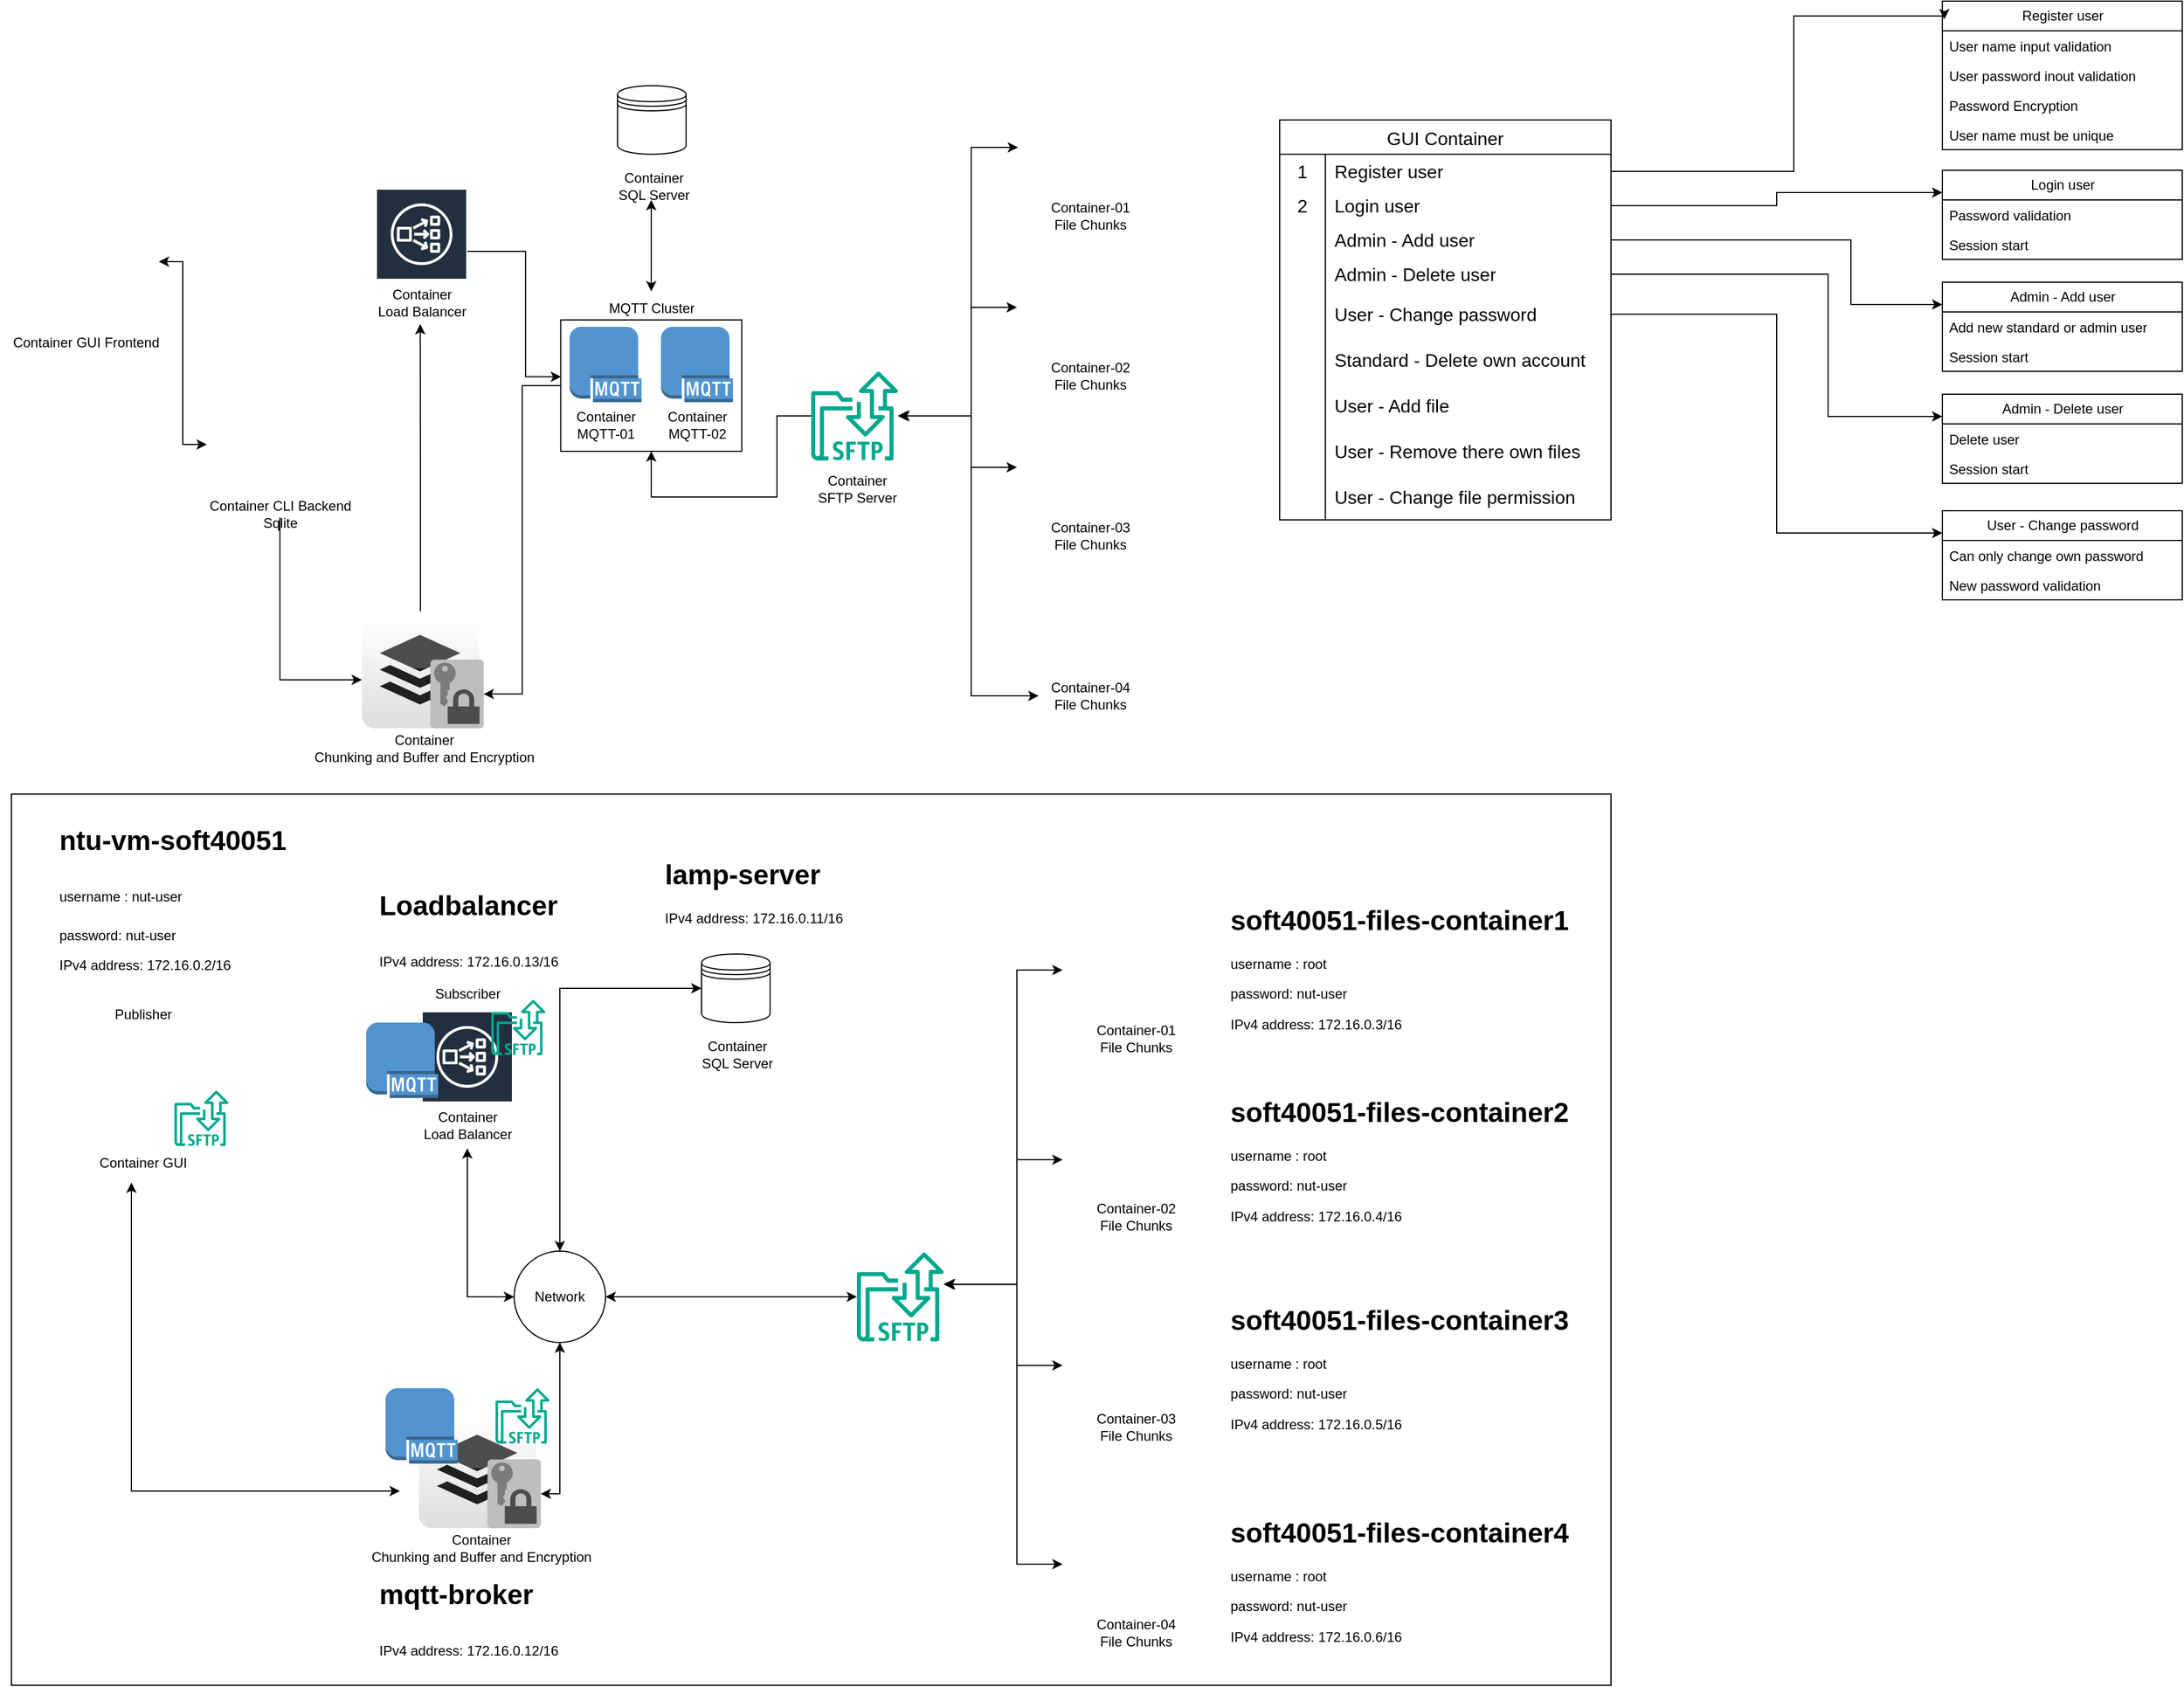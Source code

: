 <mxfile version="26.0.5">
  <diagram name="Page-1" id="fBCxJr5UXrpwC9snXGX0">
    <mxGraphModel dx="1207" dy="718" grid="1" gridSize="10" guides="1" tooltips="1" connect="1" arrows="1" fold="1" page="1" pageScale="1" pageWidth="827" pageHeight="1169" math="0" shadow="0">
      <root>
        <mxCell id="0" />
        <mxCell id="1" parent="0" />
        <mxCell id="iENwheOLr7V-0xD90-o9-17" value="" style="group" parent="1" vertex="1" connectable="0">
          <mxGeometry x="200" y="360" width="150" height="145" as="geometry" />
        </mxCell>
        <mxCell id="iENwheOLr7V-0xD90-o9-15" value="Container CLI Backend&lt;div&gt;Sqlite&lt;/div&gt;" style="text;html=1;align=center;verticalAlign=middle;resizable=0;points=[];autosize=1;strokeColor=none;fillColor=none;" parent="iENwheOLr7V-0xD90-o9-17" vertex="1">
          <mxGeometry y="105" width="150" height="40" as="geometry" />
        </mxCell>
        <mxCell id="iENwheOLr7V-0xD90-o9-16" value="" style="shape=image;html=1;verticalAlign=top;verticalLabelPosition=bottom;labelBackgroundColor=#ffffff;imageAspect=0;aspect=fixed;image=https://cdn2.iconfinder.com/data/icons/boxicons-logos/24/bxl-docker-128.png" parent="iENwheOLr7V-0xD90-o9-17" vertex="1">
          <mxGeometry x="11" width="128" height="128" as="geometry" />
        </mxCell>
        <mxCell id="iENwheOLr7V-0xD90-o9-21" value="" style="group" parent="1" vertex="1" connectable="0">
          <mxGeometry x="30" y="200" width="150" height="150" as="geometry" />
        </mxCell>
        <mxCell id="iENwheOLr7V-0xD90-o9-4" value="Container GUI Frontend" style="text;html=1;align=center;verticalAlign=middle;resizable=0;points=[];autosize=1;strokeColor=none;fillColor=none;" parent="iENwheOLr7V-0xD90-o9-21" vertex="1">
          <mxGeometry y="120" width="150" height="30" as="geometry" />
        </mxCell>
        <mxCell id="iENwheOLr7V-0xD90-o9-20" value="" style="shape=image;html=1;verticalAlign=top;verticalLabelPosition=bottom;labelBackgroundColor=#ffffff;imageAspect=0;aspect=fixed;image=https://cdn2.iconfinder.com/data/icons/boxicons-logos/24/bxl-docker-128.png" parent="iENwheOLr7V-0xD90-o9-21" vertex="1">
          <mxGeometry x="11" width="128" height="128" as="geometry" />
        </mxCell>
        <mxCell id="iENwheOLr7V-0xD90-o9-31" value="" style="group" parent="1" vertex="1" connectable="0">
          <mxGeometry x="920" y="100" width="128" height="144" as="geometry" />
        </mxCell>
        <mxCell id="iENwheOLr7V-0xD90-o9-22" value="" style="shape=image;html=1;verticalAlign=top;verticalLabelPosition=bottom;labelBackgroundColor=#ffffff;imageAspect=0;aspect=fixed;image=https://cdn1.iconfinder.com/data/icons/unicons-line-vol-3/24/docker-128.png" parent="iENwheOLr7V-0xD90-o9-31" vertex="1">
          <mxGeometry width="128" height="128" as="geometry" />
        </mxCell>
        <mxCell id="iENwheOLr7V-0xD90-o9-23" value="Container-01&lt;div&gt;File Chunks&lt;/div&gt;" style="text;html=1;align=center;verticalAlign=middle;resizable=0;points=[];autosize=1;strokeColor=none;fillColor=none;" parent="iENwheOLr7V-0xD90-o9-31" vertex="1">
          <mxGeometry x="19" y="104" width="90" height="40" as="geometry" />
        </mxCell>
        <mxCell id="iENwheOLr7V-0xD90-o9-32" value="" style="group" parent="1" vertex="1" connectable="0">
          <mxGeometry x="920" y="240" width="128" height="144" as="geometry" />
        </mxCell>
        <mxCell id="iENwheOLr7V-0xD90-o9-27" value="" style="shape=image;html=1;verticalAlign=top;verticalLabelPosition=bottom;labelBackgroundColor=#ffffff;imageAspect=0;aspect=fixed;image=https://cdn1.iconfinder.com/data/icons/unicons-line-vol-3/24/docker-128.png" parent="iENwheOLr7V-0xD90-o9-32" vertex="1">
          <mxGeometry width="128" height="128" as="geometry" />
        </mxCell>
        <mxCell id="iENwheOLr7V-0xD90-o9-28" value="Container-02&lt;div&gt;File Chunks&lt;/div&gt;" style="text;html=1;align=center;verticalAlign=middle;resizable=0;points=[];autosize=1;strokeColor=none;fillColor=none;" parent="iENwheOLr7V-0xD90-o9-32" vertex="1">
          <mxGeometry x="19" y="104" width="90" height="40" as="geometry" />
        </mxCell>
        <mxCell id="iENwheOLr7V-0xD90-o9-33" value="" style="group" parent="1" vertex="1" connectable="0">
          <mxGeometry x="920" y="380" width="128" height="144" as="geometry" />
        </mxCell>
        <mxCell id="iENwheOLr7V-0xD90-o9-29" value="" style="shape=image;html=1;verticalAlign=top;verticalLabelPosition=bottom;labelBackgroundColor=#ffffff;imageAspect=0;aspect=fixed;image=https://cdn1.iconfinder.com/data/icons/unicons-line-vol-3/24/docker-128.png" parent="iENwheOLr7V-0xD90-o9-33" vertex="1">
          <mxGeometry width="128" height="128" as="geometry" />
        </mxCell>
        <mxCell id="iENwheOLr7V-0xD90-o9-30" value="Container-03&lt;div&gt;File Chunks&lt;/div&gt;" style="text;html=1;align=center;verticalAlign=middle;resizable=0;points=[];autosize=1;strokeColor=none;fillColor=none;" parent="iENwheOLr7V-0xD90-o9-33" vertex="1">
          <mxGeometry x="19" y="104" width="90" height="40" as="geometry" />
        </mxCell>
        <mxCell id="iENwheOLr7V-0xD90-o9-34" value="" style="group" parent="1" vertex="1" connectable="0">
          <mxGeometry x="920" y="520" width="128" height="144" as="geometry" />
        </mxCell>
        <mxCell id="iENwheOLr7V-0xD90-o9-35" value="" style="shape=image;html=1;verticalAlign=top;verticalLabelPosition=bottom;labelBackgroundColor=#ffffff;imageAspect=0;aspect=fixed;image=https://cdn1.iconfinder.com/data/icons/unicons-line-vol-3/24/docker-128.png" parent="iENwheOLr7V-0xD90-o9-34" vertex="1">
          <mxGeometry width="128" height="128" as="geometry" />
        </mxCell>
        <mxCell id="iENwheOLr7V-0xD90-o9-36" value="Container-04&lt;div&gt;File Chunks&lt;/div&gt;" style="text;html=1;align=center;verticalAlign=middle;resizable=0;points=[];autosize=1;strokeColor=none;fillColor=none;" parent="iENwheOLr7V-0xD90-o9-34" vertex="1">
          <mxGeometry x="19" y="104" width="90" height="40" as="geometry" />
        </mxCell>
        <mxCell id="iENwheOLr7V-0xD90-o9-38" style="edgeStyle=orthogonalEdgeStyle;rounded=0;orthogonalLoop=1;jettySize=auto;html=1;entryX=0;entryY=0.5;entryDx=0;entryDy=0;startArrow=classic;startFill=1;" parent="1" source="iENwheOLr7V-0xD90-o9-20" target="iENwheOLr7V-0xD90-o9-16" edge="1">
          <mxGeometry relative="1" as="geometry" />
        </mxCell>
        <mxCell id="iENwheOLr7V-0xD90-o9-42" style="edgeStyle=orthogonalEdgeStyle;rounded=0;orthogonalLoop=1;jettySize=auto;html=1;startArrow=classic;startFill=1;" parent="1" edge="1">
          <mxGeometry relative="1" as="geometry">
            <mxPoint x="921" y="164" as="sourcePoint" />
            <mxPoint x="817" y="399" as="targetPoint" />
            <Array as="points">
              <mxPoint x="880" y="164" />
              <mxPoint x="880" y="399" />
            </Array>
          </mxGeometry>
        </mxCell>
        <mxCell id="iENwheOLr7V-0xD90-o9-43" style="edgeStyle=orthogonalEdgeStyle;rounded=0;orthogonalLoop=1;jettySize=auto;html=1;startArrow=classic;startFill=1;" parent="1" source="iENwheOLr7V-0xD90-o9-27" target="iENwheOLr7V-0xD90-o9-41" edge="1">
          <mxGeometry relative="1" as="geometry">
            <Array as="points">
              <mxPoint x="880" y="304" />
              <mxPoint x="880" y="399" />
            </Array>
          </mxGeometry>
        </mxCell>
        <mxCell id="iENwheOLr7V-0xD90-o9-44" style="edgeStyle=orthogonalEdgeStyle;rounded=0;orthogonalLoop=1;jettySize=auto;html=1;startArrow=classic;startFill=1;" parent="1" source="iENwheOLr7V-0xD90-o9-29" target="iENwheOLr7V-0xD90-o9-41" edge="1">
          <mxGeometry relative="1" as="geometry">
            <Array as="points">
              <mxPoint x="880" y="444" />
              <mxPoint x="880" y="399" />
            </Array>
          </mxGeometry>
        </mxCell>
        <mxCell id="iENwheOLr7V-0xD90-o9-45" style="edgeStyle=orthogonalEdgeStyle;rounded=0;orthogonalLoop=1;jettySize=auto;html=1;startArrow=classic;startFill=1;" parent="1" source="iENwheOLr7V-0xD90-o9-36" target="iENwheOLr7V-0xD90-o9-41" edge="1">
          <mxGeometry relative="1" as="geometry">
            <Array as="points">
              <mxPoint x="880" y="644" />
              <mxPoint x="880" y="399" />
            </Array>
          </mxGeometry>
        </mxCell>
        <mxCell id="iENwheOLr7V-0xD90-o9-51" value="" style="group" parent="1" vertex="1" connectable="0">
          <mxGeometry x="556.5" y="110" width="90" height="108" as="geometry" />
        </mxCell>
        <mxCell id="iENwheOLr7V-0xD90-o9-24" value="" style="shape=datastore;whiteSpace=wrap;html=1;" parent="iENwheOLr7V-0xD90-o9-51" vertex="1">
          <mxGeometry x="14" width="60" height="60" as="geometry" />
        </mxCell>
        <mxCell id="iENwheOLr7V-0xD90-o9-26" value="&lt;div&gt;Container&lt;/div&gt;SQL Server" style="text;html=1;align=center;verticalAlign=middle;resizable=0;points=[];autosize=1;strokeColor=none;fillColor=none;" parent="iENwheOLr7V-0xD90-o9-51" vertex="1">
          <mxGeometry y="68" width="90" height="40" as="geometry" />
        </mxCell>
        <mxCell id="iENwheOLr7V-0xD90-o9-53" value="" style="group" parent="1" vertex="1" connectable="0">
          <mxGeometry x="735" y="360" width="90" height="123" as="geometry" />
        </mxCell>
        <mxCell id="iENwheOLr7V-0xD90-o9-41" value="" style="sketch=0;outlineConnect=0;fontColor=#232F3E;gradientColor=none;fillColor=#01A88D;strokeColor=none;dashed=0;verticalLabelPosition=bottom;verticalAlign=top;align=center;html=1;fontSize=12;fontStyle=0;aspect=fixed;shape=mxgraph.aws4.transfer_for_sftp_resource;" parent="iENwheOLr7V-0xD90-o9-53" vertex="1">
          <mxGeometry x="5" width="76" height="78" as="geometry" />
        </mxCell>
        <mxCell id="iENwheOLr7V-0xD90-o9-52" value="&lt;div&gt;Container&lt;/div&gt;SFTP Server" style="text;html=1;align=center;verticalAlign=middle;resizable=0;points=[];autosize=1;strokeColor=none;fillColor=none;" parent="iENwheOLr7V-0xD90-o9-53" vertex="1">
          <mxGeometry y="83" width="90" height="40" as="geometry" />
        </mxCell>
        <mxCell id="iENwheOLr7V-0xD90-o9-58" value="" style="group" parent="1" vertex="1" connectable="0">
          <mxGeometry x="330" y="570" width="181" height="140" as="geometry" />
        </mxCell>
        <mxCell id="iENwheOLr7V-0xD90-o9-56" value="&lt;div&gt;Container&lt;/div&gt;Chunking and Buffer and Encryption" style="text;html=1;align=center;verticalAlign=middle;resizable=0;points=[];autosize=1;strokeColor=none;fillColor=none;" parent="iENwheOLr7V-0xD90-o9-58" vertex="1">
          <mxGeometry x="-39" y="100" width="220" height="40" as="geometry" />
        </mxCell>
        <mxCell id="iENwheOLr7V-0xD90-o9-57" value="" style="group" parent="iENwheOLr7V-0xD90-o9-58" vertex="1" connectable="0">
          <mxGeometry x="16.75" width="106.5" height="102.4" as="geometry" />
        </mxCell>
        <mxCell id="iENwheOLr7V-0xD90-o9-54" value="" style="dashed=0;outlineConnect=0;html=1;align=center;labelPosition=center;verticalLabelPosition=bottom;verticalAlign=top;shape=mxgraph.webicons.buffer;gradientColor=#DFDEDE" parent="iENwheOLr7V-0xD90-o9-57" vertex="1">
          <mxGeometry width="102.4" height="102.4" as="geometry" />
        </mxCell>
        <mxCell id="iENwheOLr7V-0xD90-o9-55" value="" style="outlineConnect=0;dashed=0;verticalLabelPosition=bottom;verticalAlign=top;align=center;html=1;shape=mxgraph.aws3.data_encryption_key;fillColor=#7D7C7C;gradientColor=none;" parent="iENwheOLr7V-0xD90-o9-57" vertex="1">
          <mxGeometry x="60" y="42.4" width="46.5" height="60" as="geometry" />
        </mxCell>
        <mxCell id="iENwheOLr7V-0xD90-o9-59" style="edgeStyle=orthogonalEdgeStyle;rounded=0;orthogonalLoop=1;jettySize=auto;html=1;" parent="1" source="iENwheOLr7V-0xD90-o9-16" target="iENwheOLr7V-0xD90-o9-54" edge="1">
          <mxGeometry relative="1" as="geometry">
            <Array as="points">
              <mxPoint x="275" y="630" />
            </Array>
          </mxGeometry>
        </mxCell>
        <mxCell id="iENwheOLr7V-0xD90-o9-60" style="edgeStyle=orthogonalEdgeStyle;rounded=0;orthogonalLoop=1;jettySize=auto;html=1;entryX=0.488;entryY=0.966;entryDx=0;entryDy=0;entryPerimeter=0;" parent="1" source="iENwheOLr7V-0xD90-o9-54" target="iENwheOLr7V-0xD90-o9-64" edge="1">
          <mxGeometry relative="1" as="geometry">
            <mxPoint x="399" y="330" as="targetPoint" />
          </mxGeometry>
        </mxCell>
        <mxCell id="iENwheOLr7V-0xD90-o9-61" style="edgeStyle=orthogonalEdgeStyle;rounded=0;orthogonalLoop=1;jettySize=auto;html=1;entryX=0.002;entryY=0.433;entryDx=0;entryDy=0;entryPerimeter=0;" parent="1" source="iENwheOLr7V-0xD90-o9-13" target="iENwheOLr7V-0xD90-o9-70" edge="1">
          <mxGeometry relative="1" as="geometry">
            <mxPoint x="500" y="350" as="targetPoint" />
            <Array as="points">
              <mxPoint x="490" y="255" />
              <mxPoint x="490" y="365" />
            </Array>
          </mxGeometry>
        </mxCell>
        <mxCell id="iENwheOLr7V-0xD90-o9-62" style="edgeStyle=orthogonalEdgeStyle;rounded=0;orthogonalLoop=1;jettySize=auto;html=1;startArrow=classic;startFill=1;" parent="1" source="iENwheOLr7V-0xD90-o9-18" edge="1">
          <mxGeometry relative="1" as="geometry">
            <mxPoint x="600" y="210" as="targetPoint" />
          </mxGeometry>
        </mxCell>
        <mxCell id="iENwheOLr7V-0xD90-o9-75" value="" style="group" parent="1" vertex="1" connectable="0">
          <mxGeometry x="520" y="290" width="160" height="140" as="geometry" />
        </mxCell>
        <mxCell id="iENwheOLr7V-0xD90-o9-18" value="&lt;div&gt;MQTT Cluster&lt;br&gt;&lt;/div&gt;" style="text;html=1;align=center;verticalAlign=middle;resizable=0;points=[];autosize=1;strokeColor=none;fillColor=none;" parent="iENwheOLr7V-0xD90-o9-75" vertex="1">
          <mxGeometry x="30" width="100" height="30" as="geometry" />
        </mxCell>
        <mxCell id="iENwheOLr7V-0xD90-o9-74" value="" style="group" parent="iENwheOLr7V-0xD90-o9-75" vertex="1" connectable="0">
          <mxGeometry y="25" width="160" height="115" as="geometry" />
        </mxCell>
        <mxCell id="iENwheOLr7V-0xD90-o9-70" value="" style="rounded=0;whiteSpace=wrap;html=1;" parent="iENwheOLr7V-0xD90-o9-74" vertex="1">
          <mxGeometry x="0.75" width="158.5" height="115" as="geometry" />
        </mxCell>
        <mxCell id="iENwheOLr7V-0xD90-o9-73" value="" style="group" parent="iENwheOLr7V-0xD90-o9-74" vertex="1" connectable="0">
          <mxGeometry y="6" width="160" height="106" as="geometry" />
        </mxCell>
        <mxCell id="iENwheOLr7V-0xD90-o9-71" value="" style="group" parent="iENwheOLr7V-0xD90-o9-73" vertex="1" connectable="0">
          <mxGeometry width="80" height="106" as="geometry" />
        </mxCell>
        <mxCell id="iENwheOLr7V-0xD90-o9-65" value="Container&lt;div&gt;MQTT-01&lt;/div&gt;" style="text;html=1;align=center;verticalAlign=middle;resizable=0;points=[];autosize=1;strokeColor=none;fillColor=none;" parent="iENwheOLr7V-0xD90-o9-71" vertex="1">
          <mxGeometry y="66" width="80" height="40" as="geometry" />
        </mxCell>
        <mxCell id="iENwheOLr7V-0xD90-o9-2" value="" style="outlineConnect=0;dashed=0;verticalLabelPosition=bottom;verticalAlign=top;align=center;html=1;shape=mxgraph.aws3.mqtt_protocol;fillColor=#5294CF;gradientColor=none;" parent="iENwheOLr7V-0xD90-o9-71" vertex="1">
          <mxGeometry x="8.5" width="63" height="66" as="geometry" />
        </mxCell>
        <mxCell id="iENwheOLr7V-0xD90-o9-72" value="" style="group" parent="iENwheOLr7V-0xD90-o9-73" vertex="1" connectable="0">
          <mxGeometry x="80" width="80" height="106" as="geometry" />
        </mxCell>
        <mxCell id="iENwheOLr7V-0xD90-o9-1" value="" style="outlineConnect=0;dashed=0;verticalLabelPosition=bottom;verticalAlign=top;align=center;html=1;shape=mxgraph.aws3.mqtt_protocol;fillColor=#5294CF;gradientColor=none;" parent="iENwheOLr7V-0xD90-o9-72" vertex="1">
          <mxGeometry x="8.5" width="63" height="66" as="geometry" />
        </mxCell>
        <mxCell id="iENwheOLr7V-0xD90-o9-66" value="Container&lt;div&gt;MQTT-02&lt;/div&gt;" style="text;html=1;align=center;verticalAlign=middle;resizable=0;points=[];autosize=1;strokeColor=none;fillColor=none;" parent="iENwheOLr7V-0xD90-o9-72" vertex="1">
          <mxGeometry y="66" width="80" height="40" as="geometry" />
        </mxCell>
        <mxCell id="iENwheOLr7V-0xD90-o9-67" style="edgeStyle=orthogonalEdgeStyle;rounded=0;orthogonalLoop=1;jettySize=auto;html=1;entryX=0.5;entryY=1;entryDx=0;entryDy=0;" parent="1" source="iENwheOLr7V-0xD90-o9-41" target="iENwheOLr7V-0xD90-o9-70" edge="1">
          <mxGeometry relative="1" as="geometry">
            <mxPoint x="600" y="440.0" as="targetPoint" />
            <Array as="points">
              <mxPoint x="710" y="399" />
              <mxPoint x="710" y="470" />
              <mxPoint x="600" y="470" />
            </Array>
          </mxGeometry>
        </mxCell>
        <mxCell id="iENwheOLr7V-0xD90-o9-76" value="" style="group" parent="1" vertex="1" connectable="0">
          <mxGeometry x="349" y="200" width="100" height="120" as="geometry" />
        </mxCell>
        <mxCell id="iENwheOLr7V-0xD90-o9-13" value="" style="sketch=0;outlineConnect=0;fontColor=#232F3E;gradientColor=none;strokeColor=#ffffff;fillColor=#232F3E;dashed=0;verticalLabelPosition=middle;verticalAlign=bottom;align=center;html=1;whiteSpace=wrap;fontSize=10;fontStyle=1;spacing=3;shape=mxgraph.aws4.productIcon;prIcon=mxgraph.aws4.network_load_balancer;" parent="iENwheOLr7V-0xD90-o9-76" vertex="1">
          <mxGeometry x="10" width="80" height="110" as="geometry" />
        </mxCell>
        <mxCell id="iENwheOLr7V-0xD90-o9-64" value="Container&lt;div&gt;Load Balancer&lt;/div&gt;" style="text;html=1;align=center;verticalAlign=middle;resizable=0;points=[];autosize=1;strokeColor=none;fillColor=none;" parent="iENwheOLr7V-0xD90-o9-76" vertex="1">
          <mxGeometry y="80" width="100" height="40" as="geometry" />
        </mxCell>
        <mxCell id="iENwheOLr7V-0xD90-o9-77" style="edgeStyle=orthogonalEdgeStyle;rounded=0;orthogonalLoop=1;jettySize=auto;html=1;entryX=1;entryY=0.5;entryDx=0;entryDy=0;entryPerimeter=0;" parent="1" source="iENwheOLr7V-0xD90-o9-70" target="iENwheOLr7V-0xD90-o9-55" edge="1">
          <mxGeometry relative="1" as="geometry" />
        </mxCell>
        <mxCell id="Zq17rg1jX2SKnbCowwP9-1" value="GUI Container" style="shape=table;startSize=30;container=1;collapsible=0;childLayout=tableLayout;fixedRows=1;rowLines=0;fontStyle=0;strokeColor=default;fontSize=16;" parent="1" vertex="1">
          <mxGeometry x="1150" y="140" width="290" height="350" as="geometry" />
        </mxCell>
        <mxCell id="Zq17rg1jX2SKnbCowwP9-2" value="" style="shape=tableRow;horizontal=0;startSize=0;swimlaneHead=0;swimlaneBody=0;top=0;left=0;bottom=0;right=0;collapsible=0;dropTarget=0;fillColor=none;points=[[0,0.5],[1,0.5]];portConstraint=eastwest;strokeColor=inherit;fontSize=16;" parent="Zq17rg1jX2SKnbCowwP9-1" vertex="1">
          <mxGeometry y="30" width="290" height="30" as="geometry" />
        </mxCell>
        <mxCell id="Zq17rg1jX2SKnbCowwP9-3" value="1" style="shape=partialRectangle;html=1;whiteSpace=wrap;connectable=0;fillColor=none;top=0;left=0;bottom=0;right=0;overflow=hidden;pointerEvents=1;strokeColor=inherit;fontSize=16;" parent="Zq17rg1jX2SKnbCowwP9-2" vertex="1">
          <mxGeometry width="40" height="30" as="geometry">
            <mxRectangle width="40" height="30" as="alternateBounds" />
          </mxGeometry>
        </mxCell>
        <mxCell id="Zq17rg1jX2SKnbCowwP9-4" value="Register user" style="shape=partialRectangle;html=1;whiteSpace=wrap;connectable=0;fillColor=none;top=0;left=0;bottom=0;right=0;align=left;spacingLeft=6;overflow=hidden;strokeColor=inherit;fontSize=16;" parent="Zq17rg1jX2SKnbCowwP9-2" vertex="1">
          <mxGeometry x="40" width="250" height="30" as="geometry">
            <mxRectangle width="250" height="30" as="alternateBounds" />
          </mxGeometry>
        </mxCell>
        <mxCell id="Zq17rg1jX2SKnbCowwP9-5" value="" style="shape=tableRow;horizontal=0;startSize=0;swimlaneHead=0;swimlaneBody=0;top=0;left=0;bottom=0;right=0;collapsible=0;dropTarget=0;fillColor=none;points=[[0,0.5],[1,0.5]];portConstraint=eastwest;strokeColor=inherit;fontSize=16;" parent="Zq17rg1jX2SKnbCowwP9-1" vertex="1">
          <mxGeometry y="60" width="290" height="30" as="geometry" />
        </mxCell>
        <mxCell id="Zq17rg1jX2SKnbCowwP9-6" value="2" style="shape=partialRectangle;html=1;whiteSpace=wrap;connectable=0;fillColor=none;top=0;left=0;bottom=0;right=0;overflow=hidden;strokeColor=inherit;fontSize=16;" parent="Zq17rg1jX2SKnbCowwP9-5" vertex="1">
          <mxGeometry width="40" height="30" as="geometry">
            <mxRectangle width="40" height="30" as="alternateBounds" />
          </mxGeometry>
        </mxCell>
        <mxCell id="Zq17rg1jX2SKnbCowwP9-7" value="Login user" style="shape=partialRectangle;html=1;whiteSpace=wrap;connectable=0;fillColor=none;top=0;left=0;bottom=0;right=0;align=left;spacingLeft=6;overflow=hidden;strokeColor=inherit;fontSize=16;" parent="Zq17rg1jX2SKnbCowwP9-5" vertex="1">
          <mxGeometry x="40" width="250" height="30" as="geometry">
            <mxRectangle width="250" height="30" as="alternateBounds" />
          </mxGeometry>
        </mxCell>
        <mxCell id="Zq17rg1jX2SKnbCowwP9-11" style="shape=tableRow;horizontal=0;startSize=0;swimlaneHead=0;swimlaneBody=0;top=0;left=0;bottom=0;right=0;collapsible=0;dropTarget=0;fillColor=none;points=[[0,0.5],[1,0.5]];portConstraint=eastwest;strokeColor=inherit;fontSize=16;" parent="Zq17rg1jX2SKnbCowwP9-1" vertex="1">
          <mxGeometry y="90" width="290" height="30" as="geometry" />
        </mxCell>
        <mxCell id="Zq17rg1jX2SKnbCowwP9-12" value="" style="shape=partialRectangle;html=1;whiteSpace=wrap;connectable=0;fillColor=none;top=0;left=0;bottom=0;right=0;overflow=hidden;strokeColor=inherit;fontSize=16;" parent="Zq17rg1jX2SKnbCowwP9-11" vertex="1">
          <mxGeometry width="40" height="30" as="geometry">
            <mxRectangle width="40" height="30" as="alternateBounds" />
          </mxGeometry>
        </mxCell>
        <mxCell id="Zq17rg1jX2SKnbCowwP9-13" value="Admin - Add user" style="shape=partialRectangle;html=1;whiteSpace=wrap;connectable=0;fillColor=none;top=0;left=0;bottom=0;right=0;align=left;spacingLeft=6;overflow=hidden;strokeColor=inherit;fontSize=16;" parent="Zq17rg1jX2SKnbCowwP9-11" vertex="1">
          <mxGeometry x="40" width="250" height="30" as="geometry">
            <mxRectangle width="250" height="30" as="alternateBounds" />
          </mxGeometry>
        </mxCell>
        <mxCell id="Zq17rg1jX2SKnbCowwP9-14" style="shape=tableRow;horizontal=0;startSize=0;swimlaneHead=0;swimlaneBody=0;top=0;left=0;bottom=0;right=0;collapsible=0;dropTarget=0;fillColor=none;points=[[0,0.5],[1,0.5]];portConstraint=eastwest;strokeColor=inherit;fontSize=16;" parent="Zq17rg1jX2SKnbCowwP9-1" vertex="1">
          <mxGeometry y="120" width="290" height="30" as="geometry" />
        </mxCell>
        <mxCell id="Zq17rg1jX2SKnbCowwP9-15" value="" style="shape=partialRectangle;html=1;whiteSpace=wrap;connectable=0;fillColor=none;top=0;left=0;bottom=0;right=0;overflow=hidden;strokeColor=inherit;fontSize=16;" parent="Zq17rg1jX2SKnbCowwP9-14" vertex="1">
          <mxGeometry width="40" height="30" as="geometry">
            <mxRectangle width="40" height="30" as="alternateBounds" />
          </mxGeometry>
        </mxCell>
        <mxCell id="Zq17rg1jX2SKnbCowwP9-16" value="Admin - Delete user" style="shape=partialRectangle;html=1;whiteSpace=wrap;connectable=0;fillColor=none;top=0;left=0;bottom=0;right=0;align=left;spacingLeft=6;overflow=hidden;strokeColor=inherit;fontSize=16;" parent="Zq17rg1jX2SKnbCowwP9-14" vertex="1">
          <mxGeometry x="40" width="250" height="30" as="geometry">
            <mxRectangle width="250" height="30" as="alternateBounds" />
          </mxGeometry>
        </mxCell>
        <mxCell id="Zq17rg1jX2SKnbCowwP9-20" style="shape=tableRow;horizontal=0;startSize=0;swimlaneHead=0;swimlaneBody=0;top=0;left=0;bottom=0;right=0;collapsible=0;dropTarget=0;fillColor=none;points=[[0,0.5],[1,0.5]];portConstraint=eastwest;strokeColor=inherit;fontSize=16;" parent="Zq17rg1jX2SKnbCowwP9-1" vertex="1">
          <mxGeometry y="150" width="290" height="40" as="geometry" />
        </mxCell>
        <mxCell id="Zq17rg1jX2SKnbCowwP9-21" value="" style="shape=partialRectangle;html=1;whiteSpace=wrap;connectable=0;fillColor=none;top=0;left=0;bottom=0;right=0;overflow=hidden;strokeColor=inherit;fontSize=16;" parent="Zq17rg1jX2SKnbCowwP9-20" vertex="1">
          <mxGeometry width="40" height="40" as="geometry">
            <mxRectangle width="40" height="40" as="alternateBounds" />
          </mxGeometry>
        </mxCell>
        <mxCell id="Zq17rg1jX2SKnbCowwP9-22" value="User - Change password" style="shape=partialRectangle;html=1;whiteSpace=wrap;connectable=0;fillColor=none;top=0;left=0;bottom=0;right=0;align=left;spacingLeft=6;overflow=hidden;strokeColor=inherit;fontSize=16;" parent="Zq17rg1jX2SKnbCowwP9-20" vertex="1">
          <mxGeometry x="40" width="250" height="40" as="geometry">
            <mxRectangle width="250" height="40" as="alternateBounds" />
          </mxGeometry>
        </mxCell>
        <mxCell id="Zq17rg1jX2SKnbCowwP9-26" style="shape=tableRow;horizontal=0;startSize=0;swimlaneHead=0;swimlaneBody=0;top=0;left=0;bottom=0;right=0;collapsible=0;dropTarget=0;fillColor=none;points=[[0,0.5],[1,0.5]];portConstraint=eastwest;strokeColor=inherit;fontSize=16;" parent="Zq17rg1jX2SKnbCowwP9-1" vertex="1">
          <mxGeometry y="190" width="290" height="40" as="geometry" />
        </mxCell>
        <mxCell id="Zq17rg1jX2SKnbCowwP9-27" style="shape=partialRectangle;html=1;whiteSpace=wrap;connectable=0;fillColor=none;top=0;left=0;bottom=0;right=0;overflow=hidden;strokeColor=inherit;fontSize=16;" parent="Zq17rg1jX2SKnbCowwP9-26" vertex="1">
          <mxGeometry width="40" height="40" as="geometry">
            <mxRectangle width="40" height="40" as="alternateBounds" />
          </mxGeometry>
        </mxCell>
        <mxCell id="Zq17rg1jX2SKnbCowwP9-28" value="Standard - Delete own account" style="shape=partialRectangle;html=1;whiteSpace=wrap;connectable=0;fillColor=none;top=0;left=0;bottom=0;right=0;align=left;spacingLeft=6;overflow=hidden;strokeColor=inherit;fontSize=16;" parent="Zq17rg1jX2SKnbCowwP9-26" vertex="1">
          <mxGeometry x="40" width="250" height="40" as="geometry">
            <mxRectangle width="250" height="40" as="alternateBounds" />
          </mxGeometry>
        </mxCell>
        <mxCell id="Zq17rg1jX2SKnbCowwP9-29" style="shape=tableRow;horizontal=0;startSize=0;swimlaneHead=0;swimlaneBody=0;top=0;left=0;bottom=0;right=0;collapsible=0;dropTarget=0;fillColor=none;points=[[0,0.5],[1,0.5]];portConstraint=eastwest;strokeColor=inherit;fontSize=16;" parent="Zq17rg1jX2SKnbCowwP9-1" vertex="1">
          <mxGeometry y="230" width="290" height="40" as="geometry" />
        </mxCell>
        <mxCell id="Zq17rg1jX2SKnbCowwP9-30" style="shape=partialRectangle;html=1;whiteSpace=wrap;connectable=0;fillColor=none;top=0;left=0;bottom=0;right=0;overflow=hidden;strokeColor=inherit;fontSize=16;" parent="Zq17rg1jX2SKnbCowwP9-29" vertex="1">
          <mxGeometry width="40" height="40" as="geometry">
            <mxRectangle width="40" height="40" as="alternateBounds" />
          </mxGeometry>
        </mxCell>
        <mxCell id="Zq17rg1jX2SKnbCowwP9-31" value="User - Add file" style="shape=partialRectangle;html=1;whiteSpace=wrap;connectable=0;fillColor=none;top=0;left=0;bottom=0;right=0;align=left;spacingLeft=6;overflow=hidden;strokeColor=inherit;fontSize=16;" parent="Zq17rg1jX2SKnbCowwP9-29" vertex="1">
          <mxGeometry x="40" width="250" height="40" as="geometry">
            <mxRectangle width="250" height="40" as="alternateBounds" />
          </mxGeometry>
        </mxCell>
        <mxCell id="Zq17rg1jX2SKnbCowwP9-32" style="shape=tableRow;horizontal=0;startSize=0;swimlaneHead=0;swimlaneBody=0;top=0;left=0;bottom=0;right=0;collapsible=0;dropTarget=0;fillColor=none;points=[[0,0.5],[1,0.5]];portConstraint=eastwest;strokeColor=inherit;fontSize=16;" parent="Zq17rg1jX2SKnbCowwP9-1" vertex="1">
          <mxGeometry y="270" width="290" height="40" as="geometry" />
        </mxCell>
        <mxCell id="Zq17rg1jX2SKnbCowwP9-33" style="shape=partialRectangle;html=1;whiteSpace=wrap;connectable=0;fillColor=none;top=0;left=0;bottom=0;right=0;overflow=hidden;strokeColor=inherit;fontSize=16;" parent="Zq17rg1jX2SKnbCowwP9-32" vertex="1">
          <mxGeometry width="40" height="40" as="geometry">
            <mxRectangle width="40" height="40" as="alternateBounds" />
          </mxGeometry>
        </mxCell>
        <mxCell id="Zq17rg1jX2SKnbCowwP9-34" value="User - Remove there own files" style="shape=partialRectangle;html=1;whiteSpace=wrap;connectable=0;fillColor=none;top=0;left=0;bottom=0;right=0;align=left;spacingLeft=6;overflow=hidden;strokeColor=inherit;fontSize=16;" parent="Zq17rg1jX2SKnbCowwP9-32" vertex="1">
          <mxGeometry x="40" width="250" height="40" as="geometry">
            <mxRectangle width="250" height="40" as="alternateBounds" />
          </mxGeometry>
        </mxCell>
        <mxCell id="Zq17rg1jX2SKnbCowwP9-35" style="shape=tableRow;horizontal=0;startSize=0;swimlaneHead=0;swimlaneBody=0;top=0;left=0;bottom=0;right=0;collapsible=0;dropTarget=0;fillColor=none;points=[[0,0.5],[1,0.5]];portConstraint=eastwest;strokeColor=inherit;fontSize=16;" parent="Zq17rg1jX2SKnbCowwP9-1" vertex="1">
          <mxGeometry y="310" width="290" height="40" as="geometry" />
        </mxCell>
        <mxCell id="Zq17rg1jX2SKnbCowwP9-36" style="shape=partialRectangle;html=1;whiteSpace=wrap;connectable=0;fillColor=none;top=0;left=0;bottom=0;right=0;overflow=hidden;strokeColor=inherit;fontSize=16;" parent="Zq17rg1jX2SKnbCowwP9-35" vertex="1">
          <mxGeometry width="40" height="40" as="geometry">
            <mxRectangle width="40" height="40" as="alternateBounds" />
          </mxGeometry>
        </mxCell>
        <mxCell id="Zq17rg1jX2SKnbCowwP9-37" value="User - Change file permission" style="shape=partialRectangle;html=1;whiteSpace=wrap;connectable=0;fillColor=none;top=0;left=0;bottom=0;right=0;align=left;spacingLeft=6;overflow=hidden;strokeColor=inherit;fontSize=16;" parent="Zq17rg1jX2SKnbCowwP9-35" vertex="1">
          <mxGeometry x="40" width="250" height="40" as="geometry">
            <mxRectangle width="250" height="40" as="alternateBounds" />
          </mxGeometry>
        </mxCell>
        <mxCell id="Zq17rg1jX2SKnbCowwP9-41" value="Register user" style="swimlane;fontStyle=0;childLayout=stackLayout;horizontal=1;startSize=26;fillColor=none;horizontalStack=0;resizeParent=1;resizeParentMax=0;resizeLast=0;collapsible=1;marginBottom=0;html=1;" parent="1" vertex="1">
          <mxGeometry x="1730" y="36" width="210" height="130" as="geometry" />
        </mxCell>
        <mxCell id="Zq17rg1jX2SKnbCowwP9-42" value="User name input validation" style="text;strokeColor=none;fillColor=none;align=left;verticalAlign=top;spacingLeft=4;spacingRight=4;overflow=hidden;rotatable=0;points=[[0,0.5],[1,0.5]];portConstraint=eastwest;whiteSpace=wrap;html=1;" parent="Zq17rg1jX2SKnbCowwP9-41" vertex="1">
          <mxGeometry y="26" width="210" height="26" as="geometry" />
        </mxCell>
        <mxCell id="Zq17rg1jX2SKnbCowwP9-43" value="User password inout validation" style="text;strokeColor=none;fillColor=none;align=left;verticalAlign=top;spacingLeft=4;spacingRight=4;overflow=hidden;rotatable=0;points=[[0,0.5],[1,0.5]];portConstraint=eastwest;whiteSpace=wrap;html=1;" parent="Zq17rg1jX2SKnbCowwP9-41" vertex="1">
          <mxGeometry y="52" width="210" height="26" as="geometry" />
        </mxCell>
        <mxCell id="Zq17rg1jX2SKnbCowwP9-50" value="Password Encryption&amp;nbsp;" style="text;strokeColor=none;fillColor=none;align=left;verticalAlign=top;spacingLeft=4;spacingRight=4;overflow=hidden;rotatable=0;points=[[0,0.5],[1,0.5]];portConstraint=eastwest;whiteSpace=wrap;html=1;" parent="Zq17rg1jX2SKnbCowwP9-41" vertex="1">
          <mxGeometry y="78" width="210" height="26" as="geometry" />
        </mxCell>
        <mxCell id="Zq17rg1jX2SKnbCowwP9-55" value="User name must be unique" style="text;strokeColor=none;fillColor=none;align=left;verticalAlign=top;spacingLeft=4;spacingRight=4;overflow=hidden;rotatable=0;points=[[0,0.5],[1,0.5]];portConstraint=eastwest;whiteSpace=wrap;html=1;" parent="Zq17rg1jX2SKnbCowwP9-41" vertex="1">
          <mxGeometry y="104" width="210" height="26" as="geometry" />
        </mxCell>
        <mxCell id="Zq17rg1jX2SKnbCowwP9-45" style="edgeStyle=orthogonalEdgeStyle;rounded=0;orthogonalLoop=1;jettySize=auto;html=1;entryX=0.008;entryY=0.122;entryDx=0;entryDy=0;entryPerimeter=0;" parent="1" source="Zq17rg1jX2SKnbCowwP9-2" target="Zq17rg1jX2SKnbCowwP9-41" edge="1">
          <mxGeometry relative="1" as="geometry">
            <Array as="points">
              <mxPoint x="1600" y="185" />
              <mxPoint x="1600" y="49" />
            </Array>
          </mxGeometry>
        </mxCell>
        <mxCell id="Zq17rg1jX2SKnbCowwP9-46" value="Login user" style="swimlane;fontStyle=0;childLayout=stackLayout;horizontal=1;startSize=26;fillColor=none;horizontalStack=0;resizeParent=1;resizeParentMax=0;resizeLast=0;collapsible=1;marginBottom=0;html=1;" parent="1" vertex="1">
          <mxGeometry x="1730" y="184" width="210" height="78" as="geometry" />
        </mxCell>
        <mxCell id="Zq17rg1jX2SKnbCowwP9-47" value="Password validation" style="text;strokeColor=none;fillColor=none;align=left;verticalAlign=top;spacingLeft=4;spacingRight=4;overflow=hidden;rotatable=0;points=[[0,0.5],[1,0.5]];portConstraint=eastwest;whiteSpace=wrap;html=1;" parent="Zq17rg1jX2SKnbCowwP9-46" vertex="1">
          <mxGeometry y="26" width="210" height="26" as="geometry" />
        </mxCell>
        <mxCell id="Zq17rg1jX2SKnbCowwP9-48" value="Session start" style="text;strokeColor=none;fillColor=none;align=left;verticalAlign=top;spacingLeft=4;spacingRight=4;overflow=hidden;rotatable=0;points=[[0,0.5],[1,0.5]];portConstraint=eastwest;whiteSpace=wrap;html=1;" parent="Zq17rg1jX2SKnbCowwP9-46" vertex="1">
          <mxGeometry y="52" width="210" height="26" as="geometry" />
        </mxCell>
        <mxCell id="Zq17rg1jX2SKnbCowwP9-49" style="edgeStyle=orthogonalEdgeStyle;rounded=0;orthogonalLoop=1;jettySize=auto;html=1;entryX=0;entryY=0.25;entryDx=0;entryDy=0;" parent="1" source="Zq17rg1jX2SKnbCowwP9-5" target="Zq17rg1jX2SKnbCowwP9-46" edge="1">
          <mxGeometry relative="1" as="geometry" />
        </mxCell>
        <mxCell id="Zq17rg1jX2SKnbCowwP9-51" value="Admin - Add user" style="swimlane;fontStyle=0;childLayout=stackLayout;horizontal=1;startSize=26;fillColor=none;horizontalStack=0;resizeParent=1;resizeParentMax=0;resizeLast=0;collapsible=1;marginBottom=0;html=1;" parent="1" vertex="1">
          <mxGeometry x="1730" y="282" width="210" height="78" as="geometry" />
        </mxCell>
        <mxCell id="Zq17rg1jX2SKnbCowwP9-52" value="Add new standard or admin user" style="text;strokeColor=none;fillColor=none;align=left;verticalAlign=top;spacingLeft=4;spacingRight=4;overflow=hidden;rotatable=0;points=[[0,0.5],[1,0.5]];portConstraint=eastwest;whiteSpace=wrap;html=1;" parent="Zq17rg1jX2SKnbCowwP9-51" vertex="1">
          <mxGeometry y="26" width="210" height="26" as="geometry" />
        </mxCell>
        <mxCell id="Zq17rg1jX2SKnbCowwP9-53" value="Session start" style="text;strokeColor=none;fillColor=none;align=left;verticalAlign=top;spacingLeft=4;spacingRight=4;overflow=hidden;rotatable=0;points=[[0,0.5],[1,0.5]];portConstraint=eastwest;whiteSpace=wrap;html=1;" parent="Zq17rg1jX2SKnbCowwP9-51" vertex="1">
          <mxGeometry y="52" width="210" height="26" as="geometry" />
        </mxCell>
        <mxCell id="Zq17rg1jX2SKnbCowwP9-54" style="edgeStyle=orthogonalEdgeStyle;rounded=0;orthogonalLoop=1;jettySize=auto;html=1;entryX=0;entryY=0.25;entryDx=0;entryDy=0;" parent="1" source="Zq17rg1jX2SKnbCowwP9-11" target="Zq17rg1jX2SKnbCowwP9-51" edge="1">
          <mxGeometry relative="1" as="geometry">
            <mxPoint x="1560" y="245" as="sourcePoint" />
            <Array as="points">
              <mxPoint x="1650" y="245" />
              <mxPoint x="1650" y="302" />
            </Array>
          </mxGeometry>
        </mxCell>
        <mxCell id="Zq17rg1jX2SKnbCowwP9-56" value="Admin - Delete user" style="swimlane;fontStyle=0;childLayout=stackLayout;horizontal=1;startSize=26;fillColor=none;horizontalStack=0;resizeParent=1;resizeParentMax=0;resizeLast=0;collapsible=1;marginBottom=0;html=1;" parent="1" vertex="1">
          <mxGeometry x="1730" y="380" width="210" height="78" as="geometry" />
        </mxCell>
        <mxCell id="Zq17rg1jX2SKnbCowwP9-57" value="Delete user&amp;nbsp;" style="text;strokeColor=none;fillColor=none;align=left;verticalAlign=top;spacingLeft=4;spacingRight=4;overflow=hidden;rotatable=0;points=[[0,0.5],[1,0.5]];portConstraint=eastwest;whiteSpace=wrap;html=1;" parent="Zq17rg1jX2SKnbCowwP9-56" vertex="1">
          <mxGeometry y="26" width="210" height="26" as="geometry" />
        </mxCell>
        <mxCell id="Zq17rg1jX2SKnbCowwP9-58" value="Session start" style="text;strokeColor=none;fillColor=none;align=left;verticalAlign=top;spacingLeft=4;spacingRight=4;overflow=hidden;rotatable=0;points=[[0,0.5],[1,0.5]];portConstraint=eastwest;whiteSpace=wrap;html=1;" parent="Zq17rg1jX2SKnbCowwP9-56" vertex="1">
          <mxGeometry y="52" width="210" height="26" as="geometry" />
        </mxCell>
        <mxCell id="Zq17rg1jX2SKnbCowwP9-59" style="edgeStyle=orthogonalEdgeStyle;rounded=0;orthogonalLoop=1;jettySize=auto;html=1;entryX=0;entryY=0.25;entryDx=0;entryDy=0;" parent="1" source="Zq17rg1jX2SKnbCowwP9-14" target="Zq17rg1jX2SKnbCowwP9-56" edge="1">
          <mxGeometry relative="1" as="geometry">
            <Array as="points">
              <mxPoint x="1630" y="275" />
              <mxPoint x="1630" y="400" />
            </Array>
          </mxGeometry>
        </mxCell>
        <mxCell id="Zq17rg1jX2SKnbCowwP9-60" value="User - Change password" style="swimlane;fontStyle=0;childLayout=stackLayout;horizontal=1;startSize=26;fillColor=none;horizontalStack=0;resizeParent=1;resizeParentMax=0;resizeLast=0;collapsible=1;marginBottom=0;html=1;" parent="1" vertex="1">
          <mxGeometry x="1730" y="482" width="210" height="78" as="geometry" />
        </mxCell>
        <mxCell id="Zq17rg1jX2SKnbCowwP9-61" value="Can only change own password" style="text;strokeColor=none;fillColor=none;align=left;verticalAlign=top;spacingLeft=4;spacingRight=4;overflow=hidden;rotatable=0;points=[[0,0.5],[1,0.5]];portConstraint=eastwest;whiteSpace=wrap;html=1;" parent="Zq17rg1jX2SKnbCowwP9-60" vertex="1">
          <mxGeometry y="26" width="210" height="26" as="geometry" />
        </mxCell>
        <mxCell id="Zq17rg1jX2SKnbCowwP9-62" value="New password validation" style="text;strokeColor=none;fillColor=none;align=left;verticalAlign=top;spacingLeft=4;spacingRight=4;overflow=hidden;rotatable=0;points=[[0,0.5],[1,0.5]];portConstraint=eastwest;whiteSpace=wrap;html=1;" parent="Zq17rg1jX2SKnbCowwP9-60" vertex="1">
          <mxGeometry y="52" width="210" height="26" as="geometry" />
        </mxCell>
        <mxCell id="Zq17rg1jX2SKnbCowwP9-63" style="edgeStyle=orthogonalEdgeStyle;rounded=0;orthogonalLoop=1;jettySize=auto;html=1;entryX=0;entryY=0.25;entryDx=0;entryDy=0;" parent="1" target="Zq17rg1jX2SKnbCowwP9-60" edge="1">
          <mxGeometry relative="1" as="geometry">
            <Array as="points">
              <mxPoint x="1620" y="305" />
              <mxPoint x="1620" y="502" />
            </Array>
          </mxGeometry>
        </mxCell>
        <mxCell id="Zq17rg1jX2SKnbCowwP9-67" style="edgeStyle=orthogonalEdgeStyle;rounded=0;orthogonalLoop=1;jettySize=auto;html=1;entryX=0;entryY=0.25;entryDx=0;entryDy=0;" parent="1" source="Zq17rg1jX2SKnbCowwP9-20" target="Zq17rg1jX2SKnbCowwP9-60" edge="1">
          <mxGeometry relative="1" as="geometry" />
        </mxCell>
        <mxCell id="r5tsoQ7lE0ctUDleTC7W-1" value="" style="rounded=0;whiteSpace=wrap;html=1;" vertex="1" parent="1">
          <mxGeometry x="40" y="730" width="1400" height="780" as="geometry" />
        </mxCell>
        <mxCell id="Zq17rg1jX2SKnbCowwP9-126" value="" style="group" parent="1" vertex="1" connectable="0">
          <mxGeometry x="80" y="918" width="150" height="150" as="geometry" />
        </mxCell>
        <mxCell id="Zq17rg1jX2SKnbCowwP9-127" value="Container GUI" style="text;html=1;align=center;verticalAlign=middle;resizable=0;points=[];autosize=1;strokeColor=none;fillColor=none;" parent="Zq17rg1jX2SKnbCowwP9-126" vertex="1">
          <mxGeometry x="25" y="120" width="100" height="30" as="geometry" />
        </mxCell>
        <mxCell id="Zq17rg1jX2SKnbCowwP9-128" value="" style="shape=image;html=1;verticalAlign=top;verticalLabelPosition=bottom;labelBackgroundColor=#ffffff;imageAspect=0;aspect=fixed;image=https://cdn2.iconfinder.com/data/icons/boxicons-logos/24/bxl-docker-128.png" parent="Zq17rg1jX2SKnbCowwP9-126" vertex="1">
          <mxGeometry x="11" width="128" height="128" as="geometry" />
        </mxCell>
        <mxCell id="Zq17rg1jX2SKnbCowwP9-180" value="Publisher" style="text;html=1;align=center;verticalAlign=middle;resizable=0;points=[];autosize=1;strokeColor=none;fillColor=none;" parent="Zq17rg1jX2SKnbCowwP9-126" vertex="1">
          <mxGeometry x="40" y="-10" width="70" height="30" as="geometry" />
        </mxCell>
        <mxCell id="6AAeYjxkmN-nKX5uuphr-9" value="" style="sketch=0;outlineConnect=0;fontColor=#232F3E;gradientColor=none;fillColor=#01A88D;strokeColor=none;dashed=0;verticalLabelPosition=bottom;verticalAlign=top;align=center;html=1;fontSize=12;fontStyle=0;aspect=fixed;shape=mxgraph.aws4.transfer_for_sftp_resource;" parent="Zq17rg1jX2SKnbCowwP9-126" vertex="1">
          <mxGeometry x="102.711" y="71.47" width="47.289" height="48.533" as="geometry" />
        </mxCell>
        <mxCell id="Zq17rg1jX2SKnbCowwP9-129" value="" style="group" parent="1" vertex="1" connectable="0">
          <mxGeometry x="960" y="820" width="128" height="144" as="geometry" />
        </mxCell>
        <mxCell id="Zq17rg1jX2SKnbCowwP9-130" value="" style="shape=image;html=1;verticalAlign=top;verticalLabelPosition=bottom;labelBackgroundColor=#ffffff;imageAspect=0;aspect=fixed;image=https://cdn1.iconfinder.com/data/icons/unicons-line-vol-3/24/docker-128.png" parent="Zq17rg1jX2SKnbCowwP9-129" vertex="1">
          <mxGeometry width="128" height="128" as="geometry" />
        </mxCell>
        <mxCell id="Zq17rg1jX2SKnbCowwP9-131" value="Container-01&lt;div&gt;File Chunks&lt;/div&gt;" style="text;html=1;align=center;verticalAlign=middle;resizable=0;points=[];autosize=1;strokeColor=none;fillColor=none;" parent="Zq17rg1jX2SKnbCowwP9-129" vertex="1">
          <mxGeometry x="19" y="104" width="90" height="40" as="geometry" />
        </mxCell>
        <mxCell id="Zq17rg1jX2SKnbCowwP9-132" value="" style="group" parent="1" vertex="1" connectable="0">
          <mxGeometry x="960" y="976" width="128" height="144" as="geometry" />
        </mxCell>
        <mxCell id="Zq17rg1jX2SKnbCowwP9-133" value="" style="shape=image;html=1;verticalAlign=top;verticalLabelPosition=bottom;labelBackgroundColor=#ffffff;imageAspect=0;aspect=fixed;image=https://cdn1.iconfinder.com/data/icons/unicons-line-vol-3/24/docker-128.png" parent="Zq17rg1jX2SKnbCowwP9-132" vertex="1">
          <mxGeometry width="128" height="128" as="geometry" />
        </mxCell>
        <mxCell id="Zq17rg1jX2SKnbCowwP9-134" value="Container-02&lt;div&gt;File Chunks&lt;/div&gt;" style="text;html=1;align=center;verticalAlign=middle;resizable=0;points=[];autosize=1;strokeColor=none;fillColor=none;" parent="Zq17rg1jX2SKnbCowwP9-132" vertex="1">
          <mxGeometry x="19" y="104" width="90" height="40" as="geometry" />
        </mxCell>
        <mxCell id="Zq17rg1jX2SKnbCowwP9-135" value="" style="group" parent="1" vertex="1" connectable="0">
          <mxGeometry x="960" y="1160" width="128" height="144" as="geometry" />
        </mxCell>
        <mxCell id="Zq17rg1jX2SKnbCowwP9-136" value="" style="shape=image;html=1;verticalAlign=top;verticalLabelPosition=bottom;labelBackgroundColor=#ffffff;imageAspect=0;aspect=fixed;image=https://cdn1.iconfinder.com/data/icons/unicons-line-vol-3/24/docker-128.png" parent="Zq17rg1jX2SKnbCowwP9-135" vertex="1">
          <mxGeometry width="128" height="128" as="geometry" />
        </mxCell>
        <mxCell id="Zq17rg1jX2SKnbCowwP9-137" value="Container-03&lt;div&gt;File Chunks&lt;/div&gt;" style="text;html=1;align=center;verticalAlign=middle;resizable=0;points=[];autosize=1;strokeColor=none;fillColor=none;" parent="Zq17rg1jX2SKnbCowwP9-135" vertex="1">
          <mxGeometry x="19" y="104" width="90" height="40" as="geometry" />
        </mxCell>
        <mxCell id="Zq17rg1jX2SKnbCowwP9-138" value="" style="group" parent="1" vertex="1" connectable="0">
          <mxGeometry x="960" y="1340" width="128" height="144" as="geometry" />
        </mxCell>
        <mxCell id="Zq17rg1jX2SKnbCowwP9-139" value="" style="shape=image;html=1;verticalAlign=top;verticalLabelPosition=bottom;labelBackgroundColor=#ffffff;imageAspect=0;aspect=fixed;image=https://cdn1.iconfinder.com/data/icons/unicons-line-vol-3/24/docker-128.png" parent="Zq17rg1jX2SKnbCowwP9-138" vertex="1">
          <mxGeometry width="128" height="128" as="geometry" />
        </mxCell>
        <mxCell id="Zq17rg1jX2SKnbCowwP9-140" value="Container-04&lt;div&gt;File Chunks&lt;/div&gt;" style="text;html=1;align=center;verticalAlign=middle;resizable=0;points=[];autosize=1;strokeColor=none;fillColor=none;" parent="Zq17rg1jX2SKnbCowwP9-138" vertex="1">
          <mxGeometry x="19" y="104" width="90" height="40" as="geometry" />
        </mxCell>
        <mxCell id="Zq17rg1jX2SKnbCowwP9-141" style="edgeStyle=orthogonalEdgeStyle;rounded=0;orthogonalLoop=1;jettySize=auto;html=1;startArrow=classic;startFill=1;" parent="1" edge="1">
          <mxGeometry relative="1" as="geometry">
            <mxPoint x="380" y="1340" as="targetPoint" />
            <Array as="points">
              <mxPoint x="145" y="1340" />
            </Array>
            <mxPoint x="145" y="1070" as="sourcePoint" />
          </mxGeometry>
        </mxCell>
        <mxCell id="Zq17rg1jX2SKnbCowwP9-142" style="edgeStyle=orthogonalEdgeStyle;rounded=0;orthogonalLoop=1;jettySize=auto;html=1;startArrow=classic;startFill=1;exitX=0;exitY=0.5;exitDx=0;exitDy=0;" parent="1" source="Zq17rg1jX2SKnbCowwP9-130" edge="1">
          <mxGeometry relative="1" as="geometry">
            <mxPoint x="961" y="924" as="sourcePoint" />
            <mxPoint x="857" y="1159" as="targetPoint" />
            <Array as="points">
              <mxPoint x="920" y="884" />
              <mxPoint x="920" y="1159" />
            </Array>
          </mxGeometry>
        </mxCell>
        <mxCell id="Zq17rg1jX2SKnbCowwP9-143" style="edgeStyle=orthogonalEdgeStyle;rounded=0;orthogonalLoop=1;jettySize=auto;html=1;startArrow=classic;startFill=1;" parent="1" source="Zq17rg1jX2SKnbCowwP9-133" edge="1">
          <mxGeometry relative="1" as="geometry">
            <Array as="points">
              <mxPoint x="920" y="1050" />
              <mxPoint x="920" y="1159" />
            </Array>
            <mxPoint x="856" y="1159.059" as="targetPoint" />
          </mxGeometry>
        </mxCell>
        <mxCell id="Zq17rg1jX2SKnbCowwP9-144" style="edgeStyle=orthogonalEdgeStyle;rounded=0;orthogonalLoop=1;jettySize=auto;html=1;startArrow=classic;startFill=1;" parent="1" source="Zq17rg1jX2SKnbCowwP9-136" edge="1">
          <mxGeometry relative="1" as="geometry">
            <Array as="points">
              <mxPoint x="920" y="1230" />
              <mxPoint x="920" y="1159" />
            </Array>
            <mxPoint x="856" y="1159.059" as="targetPoint" />
          </mxGeometry>
        </mxCell>
        <mxCell id="Zq17rg1jX2SKnbCowwP9-145" style="edgeStyle=orthogonalEdgeStyle;rounded=0;orthogonalLoop=1;jettySize=auto;html=1;startArrow=classic;startFill=1;exitX=0;exitY=0.5;exitDx=0;exitDy=0;" parent="1" source="Zq17rg1jX2SKnbCowwP9-139" target="Zq17rg1jX2SKnbCowwP9-150" edge="1">
          <mxGeometry relative="1" as="geometry">
            <Array as="points">
              <mxPoint x="920" y="1404" />
              <mxPoint x="920" y="1159" />
            </Array>
            <mxPoint x="856" y="1159.059" as="targetPoint" />
          </mxGeometry>
        </mxCell>
        <mxCell id="Zq17rg1jX2SKnbCowwP9-146" value="" style="group" parent="1" vertex="1" connectable="0">
          <mxGeometry x="630" y="870" width="90" height="108" as="geometry" />
        </mxCell>
        <mxCell id="Zq17rg1jX2SKnbCowwP9-147" value="" style="shape=datastore;whiteSpace=wrap;html=1;" parent="Zq17rg1jX2SKnbCowwP9-146" vertex="1">
          <mxGeometry x="14" width="60" height="60" as="geometry" />
        </mxCell>
        <mxCell id="Zq17rg1jX2SKnbCowwP9-148" value="&lt;div&gt;Container&lt;/div&gt;SQL Server" style="text;html=1;align=center;verticalAlign=middle;resizable=0;points=[];autosize=1;strokeColor=none;fillColor=none;" parent="Zq17rg1jX2SKnbCowwP9-146" vertex="1">
          <mxGeometry y="68" width="90" height="40" as="geometry" />
        </mxCell>
        <mxCell id="Zq17rg1jX2SKnbCowwP9-160" style="edgeStyle=orthogonalEdgeStyle;rounded=0;orthogonalLoop=1;jettySize=auto;html=1;startArrow=classic;startFill=1;entryX=0;entryY=0.5;entryDx=0;entryDy=0;exitX=0.5;exitY=0;exitDx=0;exitDy=0;" parent="1" source="iQQmtZfDFkLTtBI3yIXr-2" target="Zq17rg1jX2SKnbCowwP9-147" edge="1">
          <mxGeometry relative="1" as="geometry">
            <mxPoint x="640" y="930" as="targetPoint" />
            <mxPoint x="640" y="1010" as="sourcePoint" />
          </mxGeometry>
        </mxCell>
        <mxCell id="Zq17rg1jX2SKnbCowwP9-173" value="" style="group" parent="1" vertex="1" connectable="0">
          <mxGeometry x="389" y="920" width="118.29" height="120" as="geometry" />
        </mxCell>
        <mxCell id="Zq17rg1jX2SKnbCowwP9-174" value="" style="sketch=0;outlineConnect=0;fontColor=#232F3E;gradientColor=none;strokeColor=#ffffff;fillColor=#232F3E;dashed=0;verticalLabelPosition=middle;verticalAlign=bottom;align=center;html=1;whiteSpace=wrap;fontSize=10;fontStyle=1;spacing=3;shape=mxgraph.aws4.productIcon;prIcon=mxgraph.aws4.network_load_balancer;" parent="Zq17rg1jX2SKnbCowwP9-173" vertex="1">
          <mxGeometry x="10" width="80" height="110" as="geometry" />
        </mxCell>
        <mxCell id="Zq17rg1jX2SKnbCowwP9-175" value="Container&lt;div&gt;Load Balancer&lt;/div&gt;" style="text;html=1;align=center;verticalAlign=middle;resizable=0;points=[];autosize=1;strokeColor=none;fillColor=none;" parent="Zq17rg1jX2SKnbCowwP9-173" vertex="1">
          <mxGeometry y="80" width="100" height="40" as="geometry" />
        </mxCell>
        <mxCell id="Zq17rg1jX2SKnbCowwP9-181" value="" style="outlineConnect=0;dashed=0;verticalLabelPosition=bottom;verticalAlign=top;align=center;html=1;shape=mxgraph.aws3.mqtt_protocol;fillColor=#5294CF;gradientColor=none;" parent="Zq17rg1jX2SKnbCowwP9-173" vertex="1">
          <mxGeometry x="-38.5" y="10" width="63" height="66" as="geometry" />
        </mxCell>
        <mxCell id="r5tsoQ7lE0ctUDleTC7W-3" value="" style="sketch=0;outlineConnect=0;fontColor=#232F3E;gradientColor=none;fillColor=#01A88D;strokeColor=none;dashed=0;verticalLabelPosition=bottom;verticalAlign=top;align=center;html=1;fontSize=12;fontStyle=0;aspect=fixed;shape=mxgraph.aws4.transfer_for_sftp_resource;" vertex="1" parent="Zq17rg1jX2SKnbCowwP9-173">
          <mxGeometry x="71.001" y="-10" width="47.289" height="48.533" as="geometry" />
        </mxCell>
        <mxCell id="Zq17rg1jX2SKnbCowwP9-176" style="edgeStyle=orthogonalEdgeStyle;rounded=0;orthogonalLoop=1;jettySize=auto;html=1;entryX=0;entryY=0.5;entryDx=0;entryDy=0;startArrow=classic;startFill=1;" parent="1" source="Zq17rg1jX2SKnbCowwP9-175" target="iQQmtZfDFkLTtBI3yIXr-2" edge="1">
          <mxGeometry relative="1" as="geometry">
            <mxPoint x="560.75" y="1092.571" as="sourcePoint" />
          </mxGeometry>
        </mxCell>
        <mxCell id="Zq17rg1jX2SKnbCowwP9-179" value="Subscriber" style="text;html=1;align=center;verticalAlign=middle;resizable=0;points=[];autosize=1;strokeColor=none;fillColor=none;" parent="1" vertex="1">
          <mxGeometry x="399" y="890" width="80" height="30" as="geometry" />
        </mxCell>
        <mxCell id="0iOlpLvjKO9F5i5iRlph-1" value="&lt;h1 style=&quot;margin-top: 0px;&quot;&gt;soft40051-files-container1&lt;/h1&gt;&lt;p&gt;username : root&lt;/p&gt;&lt;p&gt;password: nut-user&lt;/p&gt;&lt;p&gt;IPv4 address: 172.16.0.3/16&lt;/p&gt;" style="text;html=1;whiteSpace=wrap;overflow=hidden;rounded=0;" parent="1" vertex="1">
          <mxGeometry x="1105" y="820" width="305" height="120" as="geometry" />
        </mxCell>
        <mxCell id="0iOlpLvjKO9F5i5iRlph-2" value="&lt;h1 style=&quot;margin-top: 0px;&quot;&gt;soft40051-files-container2&lt;/h1&gt;&lt;p&gt;username : root&lt;/p&gt;&lt;p&gt;password: nut-user&lt;/p&gt;&lt;p&gt;IPv4 address: 172.16.0.4/16&lt;/p&gt;" style="text;html=1;whiteSpace=wrap;overflow=hidden;rounded=0;" parent="1" vertex="1">
          <mxGeometry x="1105" y="988" width="305" height="120" as="geometry" />
        </mxCell>
        <mxCell id="0iOlpLvjKO9F5i5iRlph-3" value="&lt;h1 style=&quot;margin-top: 0px;&quot;&gt;soft40051-files-container3&lt;/h1&gt;&lt;p&gt;username : root&lt;/p&gt;&lt;p&gt;password: nut-user&lt;/p&gt;&lt;p&gt;IPv4 address: 172.16.0.5/16&lt;/p&gt;" style="text;html=1;whiteSpace=wrap;overflow=hidden;rounded=0;" parent="1" vertex="1">
          <mxGeometry x="1105" y="1170" width="305" height="120" as="geometry" />
        </mxCell>
        <mxCell id="0iOlpLvjKO9F5i5iRlph-4" value="&lt;h1 style=&quot;margin-top: 0px;&quot;&gt;soft40051-files-container4&lt;/h1&gt;&lt;p&gt;username : root&lt;/p&gt;&lt;p&gt;password: nut-user&lt;/p&gt;&lt;p&gt;IPv4 address: 172.16.0.6/16&lt;/p&gt;" style="text;html=1;whiteSpace=wrap;overflow=hidden;rounded=0;" parent="1" vertex="1">
          <mxGeometry x="1105" y="1356" width="305" height="120" as="geometry" />
        </mxCell>
        <mxCell id="0iOlpLvjKO9F5i5iRlph-5" value="&lt;h1 style=&quot;margin-top: 0px;&quot;&gt;lamp-server&lt;/h1&gt;&lt;p&gt;IPv4 address: 172.16.0.11/16&lt;/p&gt;" style="text;html=1;whiteSpace=wrap;overflow=hidden;rounded=0;" parent="1" vertex="1">
          <mxGeometry x="610" y="780" width="170" height="70" as="geometry" />
        </mxCell>
        <mxCell id="0iOlpLvjKO9F5i5iRlph-6" value="&lt;h1 style=&quot;margin-top: 0px;&quot;&gt;ntu-vm-soft40051&lt;/h1&gt;&lt;h1 style=&quot;margin-top: 0px;&quot;&gt;&lt;span style=&quot;font-size: 12px; font-weight: normal;&quot;&gt;username :&amp;nbsp;&lt;/span&gt;&lt;span style=&quot;font-size: 12px; font-weight: 400;&quot;&gt;nut-user&lt;/span&gt;&lt;br&gt;&lt;/h1&gt;&lt;p&gt;password: nut-user&lt;/p&gt;&lt;p&gt;IPv4 address: 172.16.0.2/16&lt;/p&gt;" style="text;html=1;whiteSpace=wrap;overflow=hidden;rounded=0;" parent="1" vertex="1">
          <mxGeometry x="80" y="750" width="260" height="140" as="geometry" />
        </mxCell>
        <mxCell id="r5tsoQ7lE0ctUDleTC7W-4" style="edgeStyle=orthogonalEdgeStyle;rounded=0;orthogonalLoop=1;jettySize=auto;html=1;startArrow=classic;startFill=1;" edge="1" parent="1" source="iQQmtZfDFkLTtBI3yIXr-2" target="Zq17rg1jX2SKnbCowwP9-150">
          <mxGeometry relative="1" as="geometry" />
        </mxCell>
        <mxCell id="iQQmtZfDFkLTtBI3yIXr-2" value="Network" style="ellipse;whiteSpace=wrap;html=1;aspect=fixed;" parent="1" vertex="1">
          <mxGeometry x="480" y="1130" width="80" height="80" as="geometry" />
        </mxCell>
        <mxCell id="6AAeYjxkmN-nKX5uuphr-1" value="&lt;h1 style=&quot;margin-top: 0px;&quot;&gt;mqtt-broker&lt;/h1&gt;&lt;h1 style=&quot;margin-top: 0px;&quot;&gt;&lt;span style=&quot;font-size: 12px; font-weight: normal;&quot;&gt;IPv4 address: 172.16.0.12/16&lt;/span&gt;&lt;br&gt;&lt;/h1&gt;" style="text;html=1;whiteSpace=wrap;overflow=hidden;rounded=0;" parent="1" vertex="1">
          <mxGeometry x="360" y="1410" width="190" height="90" as="geometry" />
        </mxCell>
        <mxCell id="6AAeYjxkmN-nKX5uuphr-2" value="&lt;h1 style=&quot;margin-top: 0px;&quot;&gt;Loadbalancer&lt;/h1&gt;&lt;h1 style=&quot;margin-top: 0px;&quot;&gt;&lt;span style=&quot;font-size: 12px; font-weight: normal;&quot;&gt;IPv4 address: 172.16.0.13/16&lt;/span&gt;&lt;br&gt;&lt;/h1&gt;" style="text;html=1;whiteSpace=wrap;overflow=hidden;rounded=0;" parent="1" vertex="1">
          <mxGeometry x="360" y="807" width="190" height="90" as="geometry" />
        </mxCell>
        <mxCell id="6AAeYjxkmN-nKX5uuphr-3" style="edgeStyle=orthogonalEdgeStyle;rounded=0;orthogonalLoop=1;jettySize=auto;html=1;startArrow=classic;startFill=1;" parent="1" source="Zq17rg1jX2SKnbCowwP9-156" target="iQQmtZfDFkLTtBI3yIXr-2" edge="1">
          <mxGeometry relative="1" as="geometry">
            <Array as="points">
              <mxPoint x="520" y="1342" />
            </Array>
          </mxGeometry>
        </mxCell>
        <mxCell id="6AAeYjxkmN-nKX5uuphr-11" value="" style="group" parent="1" vertex="1" connectable="0">
          <mxGeometry x="367.5" y="1250" width="193.5" height="173" as="geometry" />
        </mxCell>
        <mxCell id="Zq17rg1jX2SKnbCowwP9-152" value="" style="group" parent="6AAeYjxkmN-nKX5uuphr-11" vertex="1" connectable="0">
          <mxGeometry x="12.5" y="20" width="181" height="153" as="geometry" />
        </mxCell>
        <mxCell id="Zq17rg1jX2SKnbCowwP9-153" value="&lt;div&gt;Container&lt;/div&gt;Chunking and Buffer and Encryption" style="text;html=1;align=center;verticalAlign=middle;resizable=0;points=[];autosize=1;strokeColor=none;fillColor=none;" parent="Zq17rg1jX2SKnbCowwP9-152" vertex="1">
          <mxGeometry x="-39" y="100" width="220" height="40" as="geometry" />
        </mxCell>
        <mxCell id="Zq17rg1jX2SKnbCowwP9-154" value="" style="group" parent="Zq17rg1jX2SKnbCowwP9-152" vertex="1" connectable="0">
          <mxGeometry x="16.75" width="106.5" height="102.4" as="geometry" />
        </mxCell>
        <mxCell id="Zq17rg1jX2SKnbCowwP9-155" value="" style="dashed=0;outlineConnect=0;html=1;align=center;labelPosition=center;verticalLabelPosition=bottom;verticalAlign=top;shape=mxgraph.webicons.buffer;gradientColor=#DFDEDE" parent="Zq17rg1jX2SKnbCowwP9-154" vertex="1">
          <mxGeometry width="102.4" height="102.4" as="geometry" />
        </mxCell>
        <mxCell id="Zq17rg1jX2SKnbCowwP9-156" value="" style="outlineConnect=0;dashed=0;verticalLabelPosition=bottom;verticalAlign=top;align=center;html=1;shape=mxgraph.aws3.data_encryption_key;fillColor=#7D7C7C;gradientColor=none;" parent="Zq17rg1jX2SKnbCowwP9-154" vertex="1">
          <mxGeometry x="60" y="42.4" width="46.5" height="60" as="geometry" />
        </mxCell>
        <mxCell id="Zq17rg1jX2SKnbCowwP9-183" value="" style="outlineConnect=0;dashed=0;verticalLabelPosition=bottom;verticalAlign=top;align=center;html=1;shape=mxgraph.aws3.mqtt_protocol;fillColor=#5294CF;gradientColor=none;" parent="6AAeYjxkmN-nKX5uuphr-11" vertex="1">
          <mxGeometry width="63" height="66" as="geometry" />
        </mxCell>
        <mxCell id="6AAeYjxkmN-nKX5uuphr-5" value="" style="sketch=0;outlineConnect=0;fontColor=#232F3E;gradientColor=none;fillColor=#01A88D;strokeColor=none;dashed=0;verticalLabelPosition=bottom;verticalAlign=top;align=center;html=1;fontSize=12;fontStyle=0;aspect=fixed;shape=mxgraph.aws4.transfer_for_sftp_resource;" parent="6AAeYjxkmN-nKX5uuphr-11" vertex="1">
          <mxGeometry x="96.211" width="47.289" height="48.533" as="geometry" />
        </mxCell>
        <mxCell id="Zq17rg1jX2SKnbCowwP9-150" value="" style="sketch=0;outlineConnect=0;fontColor=#232F3E;gradientColor=none;fillColor=#01A88D;strokeColor=none;dashed=0;verticalLabelPosition=bottom;verticalAlign=top;align=center;html=1;fontSize=12;fontStyle=0;aspect=fixed;shape=mxgraph.aws4.transfer_for_sftp_resource;" parent="1" vertex="1">
          <mxGeometry x="780" y="1131" width="76" height="78" as="geometry" />
        </mxCell>
      </root>
    </mxGraphModel>
  </diagram>
</mxfile>
